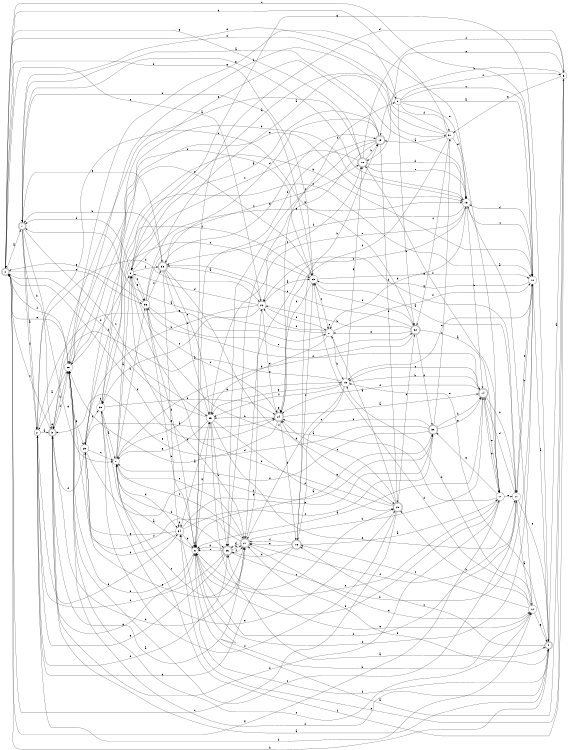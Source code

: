 digraph n30_8 {
__start0 [label="" shape="none"];

rankdir=LR;
size="8,5";

s0 [style="rounded,filled", color="black", fillcolor="white" shape="doublecircle", label="0"];
s1 [style="rounded,filled", color="black", fillcolor="white" shape="doublecircle", label="1"];
s2 [style="filled", color="black", fillcolor="white" shape="circle", label="2"];
s3 [style="rounded,filled", color="black", fillcolor="white" shape="doublecircle", label="3"];
s4 [style="rounded,filled", color="black", fillcolor="white" shape="doublecircle", label="4"];
s5 [style="filled", color="black", fillcolor="white" shape="circle", label="5"];
s6 [style="filled", color="black", fillcolor="white" shape="circle", label="6"];
s7 [style="filled", color="black", fillcolor="white" shape="circle", label="7"];
s8 [style="filled", color="black", fillcolor="white" shape="circle", label="8"];
s9 [style="filled", color="black", fillcolor="white" shape="circle", label="9"];
s10 [style="filled", color="black", fillcolor="white" shape="circle", label="10"];
s11 [style="filled", color="black", fillcolor="white" shape="circle", label="11"];
s12 [style="filled", color="black", fillcolor="white" shape="circle", label="12"];
s13 [style="filled", color="black", fillcolor="white" shape="circle", label="13"];
s14 [style="rounded,filled", color="black", fillcolor="white" shape="doublecircle", label="14"];
s15 [style="filled", color="black", fillcolor="white" shape="circle", label="15"];
s16 [style="rounded,filled", color="black", fillcolor="white" shape="doublecircle", label="16"];
s17 [style="filled", color="black", fillcolor="white" shape="circle", label="17"];
s18 [style="rounded,filled", color="black", fillcolor="white" shape="doublecircle", label="18"];
s19 [style="rounded,filled", color="black", fillcolor="white" shape="doublecircle", label="19"];
s20 [style="rounded,filled", color="black", fillcolor="white" shape="doublecircle", label="20"];
s21 [style="filled", color="black", fillcolor="white" shape="circle", label="21"];
s22 [style="filled", color="black", fillcolor="white" shape="circle", label="22"];
s23 [style="filled", color="black", fillcolor="white" shape="circle", label="23"];
s24 [style="rounded,filled", color="black", fillcolor="white" shape="doublecircle", label="24"];
s25 [style="filled", color="black", fillcolor="white" shape="circle", label="25"];
s26 [style="rounded,filled", color="black", fillcolor="white" shape="doublecircle", label="26"];
s27 [style="rounded,filled", color="black", fillcolor="white" shape="doublecircle", label="27"];
s28 [style="filled", color="black", fillcolor="white" shape="circle", label="28"];
s29 [style="filled", color="black", fillcolor="white" shape="circle", label="29"];
s30 [style="rounded,filled", color="black", fillcolor="white" shape="doublecircle", label="30"];
s31 [style="filled", color="black", fillcolor="white" shape="circle", label="31"];
s32 [style="rounded,filled", color="black", fillcolor="white" shape="doublecircle", label="32"];
s33 [style="rounded,filled", color="black", fillcolor="white" shape="doublecircle", label="33"];
s34 [style="filled", color="black", fillcolor="white" shape="circle", label="34"];
s35 [style="filled", color="black", fillcolor="white" shape="circle", label="35"];
s36 [style="filled", color="black", fillcolor="white" shape="circle", label="36"];
s0 -> s1 [label="a"];
s0 -> s4 [label="b"];
s0 -> s36 [label="c"];
s0 -> s13 [label="d"];
s0 -> s28 [label="e"];
s0 -> s24 [label="f"];
s0 -> s17 [label="g"];
s1 -> s2 [label="a"];
s1 -> s3 [label="b"];
s1 -> s25 [label="c"];
s1 -> s23 [label="d"];
s1 -> s33 [label="e"];
s1 -> s2 [label="f"];
s1 -> s7 [label="g"];
s2 -> s3 [label="a"];
s2 -> s12 [label="b"];
s2 -> s32 [label="c"];
s2 -> s22 [label="d"];
s2 -> s26 [label="e"];
s2 -> s34 [label="f"];
s2 -> s21 [label="g"];
s3 -> s4 [label="a"];
s3 -> s28 [label="b"];
s3 -> s0 [label="c"];
s3 -> s27 [label="d"];
s3 -> s3 [label="e"];
s3 -> s28 [label="f"];
s3 -> s6 [label="g"];
s4 -> s5 [label="a"];
s4 -> s27 [label="b"];
s4 -> s16 [label="c"];
s4 -> s34 [label="d"];
s4 -> s15 [label="e"];
s4 -> s28 [label="f"];
s4 -> s8 [label="g"];
s5 -> s6 [label="a"];
s5 -> s19 [label="b"];
s5 -> s34 [label="c"];
s5 -> s6 [label="d"];
s5 -> s18 [label="e"];
s5 -> s7 [label="f"];
s5 -> s31 [label="g"];
s6 -> s7 [label="a"];
s6 -> s12 [label="b"];
s6 -> s20 [label="c"];
s6 -> s6 [label="d"];
s6 -> s28 [label="e"];
s6 -> s11 [label="f"];
s6 -> s25 [label="g"];
s7 -> s8 [label="a"];
s7 -> s36 [label="b"];
s7 -> s23 [label="c"];
s7 -> s34 [label="d"];
s7 -> s27 [label="e"];
s7 -> s26 [label="f"];
s7 -> s15 [label="g"];
s8 -> s9 [label="a"];
s8 -> s27 [label="b"];
s8 -> s36 [label="c"];
s8 -> s1 [label="d"];
s8 -> s36 [label="e"];
s8 -> s33 [label="f"];
s8 -> s13 [label="g"];
s9 -> s10 [label="a"];
s9 -> s32 [label="b"];
s9 -> s10 [label="c"];
s9 -> s31 [label="d"];
s9 -> s17 [label="e"];
s9 -> s5 [label="f"];
s9 -> s28 [label="g"];
s10 -> s4 [label="a"];
s10 -> s11 [label="b"];
s10 -> s0 [label="c"];
s10 -> s13 [label="d"];
s10 -> s15 [label="e"];
s10 -> s6 [label="f"];
s10 -> s23 [label="g"];
s11 -> s12 [label="a"];
s11 -> s22 [label="b"];
s11 -> s28 [label="c"];
s11 -> s14 [label="d"];
s11 -> s10 [label="e"];
s11 -> s27 [label="f"];
s11 -> s4 [label="g"];
s12 -> s13 [label="a"];
s12 -> s20 [label="b"];
s12 -> s16 [label="c"];
s12 -> s15 [label="d"];
s12 -> s26 [label="e"];
s12 -> s23 [label="f"];
s12 -> s4 [label="g"];
s13 -> s1 [label="a"];
s13 -> s14 [label="b"];
s13 -> s10 [label="c"];
s13 -> s27 [label="d"];
s13 -> s22 [label="e"];
s13 -> s33 [label="f"];
s13 -> s1 [label="g"];
s14 -> s6 [label="a"];
s14 -> s11 [label="b"];
s14 -> s15 [label="c"];
s14 -> s36 [label="d"];
s14 -> s17 [label="e"];
s14 -> s24 [label="f"];
s14 -> s17 [label="g"];
s15 -> s3 [label="a"];
s15 -> s14 [label="b"];
s15 -> s16 [label="c"];
s15 -> s27 [label="d"];
s15 -> s25 [label="e"];
s15 -> s25 [label="f"];
s15 -> s18 [label="g"];
s16 -> s17 [label="a"];
s16 -> s19 [label="b"];
s16 -> s23 [label="c"];
s16 -> s26 [label="d"];
s16 -> s27 [label="e"];
s16 -> s27 [label="f"];
s16 -> s2 [label="g"];
s17 -> s8 [label="a"];
s17 -> s3 [label="b"];
s17 -> s6 [label="c"];
s17 -> s6 [label="d"];
s17 -> s11 [label="e"];
s17 -> s18 [label="f"];
s17 -> s30 [label="g"];
s18 -> s3 [label="a"];
s18 -> s19 [label="b"];
s18 -> s8 [label="c"];
s18 -> s13 [label="d"];
s18 -> s13 [label="e"];
s18 -> s5 [label="f"];
s18 -> s0 [label="g"];
s19 -> s8 [label="a"];
s19 -> s20 [label="b"];
s19 -> s26 [label="c"];
s19 -> s33 [label="d"];
s19 -> s28 [label="e"];
s19 -> s6 [label="f"];
s19 -> s26 [label="g"];
s20 -> s21 [label="a"];
s20 -> s8 [label="b"];
s20 -> s0 [label="c"];
s20 -> s32 [label="d"];
s20 -> s24 [label="e"];
s20 -> s35 [label="f"];
s20 -> s24 [label="g"];
s21 -> s1 [label="a"];
s21 -> s15 [label="b"];
s21 -> s21 [label="c"];
s21 -> s22 [label="d"];
s21 -> s25 [label="e"];
s21 -> s10 [label="f"];
s21 -> s13 [label="g"];
s22 -> s23 [label="a"];
s22 -> s29 [label="b"];
s22 -> s35 [label="c"];
s22 -> s8 [label="d"];
s22 -> s24 [label="e"];
s22 -> s21 [label="f"];
s22 -> s0 [label="g"];
s23 -> s11 [label="a"];
s23 -> s0 [label="b"];
s23 -> s21 [label="c"];
s23 -> s24 [label="d"];
s23 -> s29 [label="e"];
s23 -> s35 [label="f"];
s23 -> s10 [label="g"];
s24 -> s14 [label="a"];
s24 -> s25 [label="b"];
s24 -> s36 [label="c"];
s24 -> s16 [label="d"];
s24 -> s3 [label="e"];
s24 -> s9 [label="f"];
s24 -> s24 [label="g"];
s25 -> s4 [label="a"];
s25 -> s26 [label="b"];
s25 -> s18 [label="c"];
s25 -> s20 [label="d"];
s25 -> s11 [label="e"];
s25 -> s0 [label="f"];
s25 -> s7 [label="g"];
s26 -> s27 [label="a"];
s26 -> s10 [label="b"];
s26 -> s2 [label="c"];
s26 -> s6 [label="d"];
s26 -> s6 [label="e"];
s26 -> s27 [label="f"];
s26 -> s2 [label="g"];
s27 -> s3 [label="a"];
s27 -> s14 [label="b"];
s27 -> s7 [label="c"];
s27 -> s26 [label="d"];
s27 -> s12 [label="e"];
s27 -> s28 [label="f"];
s27 -> s22 [label="g"];
s28 -> s2 [label="a"];
s28 -> s13 [label="b"];
s28 -> s12 [label="c"];
s28 -> s8 [label="d"];
s28 -> s23 [label="e"];
s28 -> s0 [label="f"];
s28 -> s29 [label="g"];
s29 -> s24 [label="a"];
s29 -> s30 [label="b"];
s29 -> s7 [label="c"];
s29 -> s3 [label="d"];
s29 -> s13 [label="e"];
s29 -> s35 [label="f"];
s29 -> s27 [label="g"];
s30 -> s6 [label="a"];
s30 -> s14 [label="b"];
s30 -> s31 [label="c"];
s30 -> s28 [label="d"];
s30 -> s24 [label="e"];
s30 -> s7 [label="f"];
s30 -> s14 [label="g"];
s31 -> s19 [label="a"];
s31 -> s28 [label="b"];
s31 -> s32 [label="c"];
s31 -> s13 [label="d"];
s31 -> s1 [label="e"];
s31 -> s24 [label="f"];
s31 -> s0 [label="g"];
s32 -> s17 [label="a"];
s32 -> s22 [label="b"];
s32 -> s33 [label="c"];
s32 -> s30 [label="d"];
s32 -> s21 [label="e"];
s32 -> s23 [label="f"];
s32 -> s7 [label="g"];
s33 -> s22 [label="a"];
s33 -> s1 [label="b"];
s33 -> s25 [label="c"];
s33 -> s25 [label="d"];
s33 -> s34 [label="e"];
s33 -> s20 [label="f"];
s33 -> s19 [label="g"];
s34 -> s25 [label="a"];
s34 -> s6 [label="b"];
s34 -> s30 [label="c"];
s34 -> s29 [label="d"];
s34 -> s30 [label="e"];
s34 -> s34 [label="f"];
s34 -> s29 [label="g"];
s35 -> s7 [label="a"];
s35 -> s35 [label="b"];
s35 -> s27 [label="c"];
s35 -> s10 [label="d"];
s35 -> s20 [label="e"];
s35 -> s24 [label="f"];
s35 -> s10 [label="g"];
s36 -> s31 [label="a"];
s36 -> s6 [label="b"];
s36 -> s18 [label="c"];
s36 -> s6 [label="d"];
s36 -> s32 [label="e"];
s36 -> s33 [label="f"];
s36 -> s0 [label="g"];

}